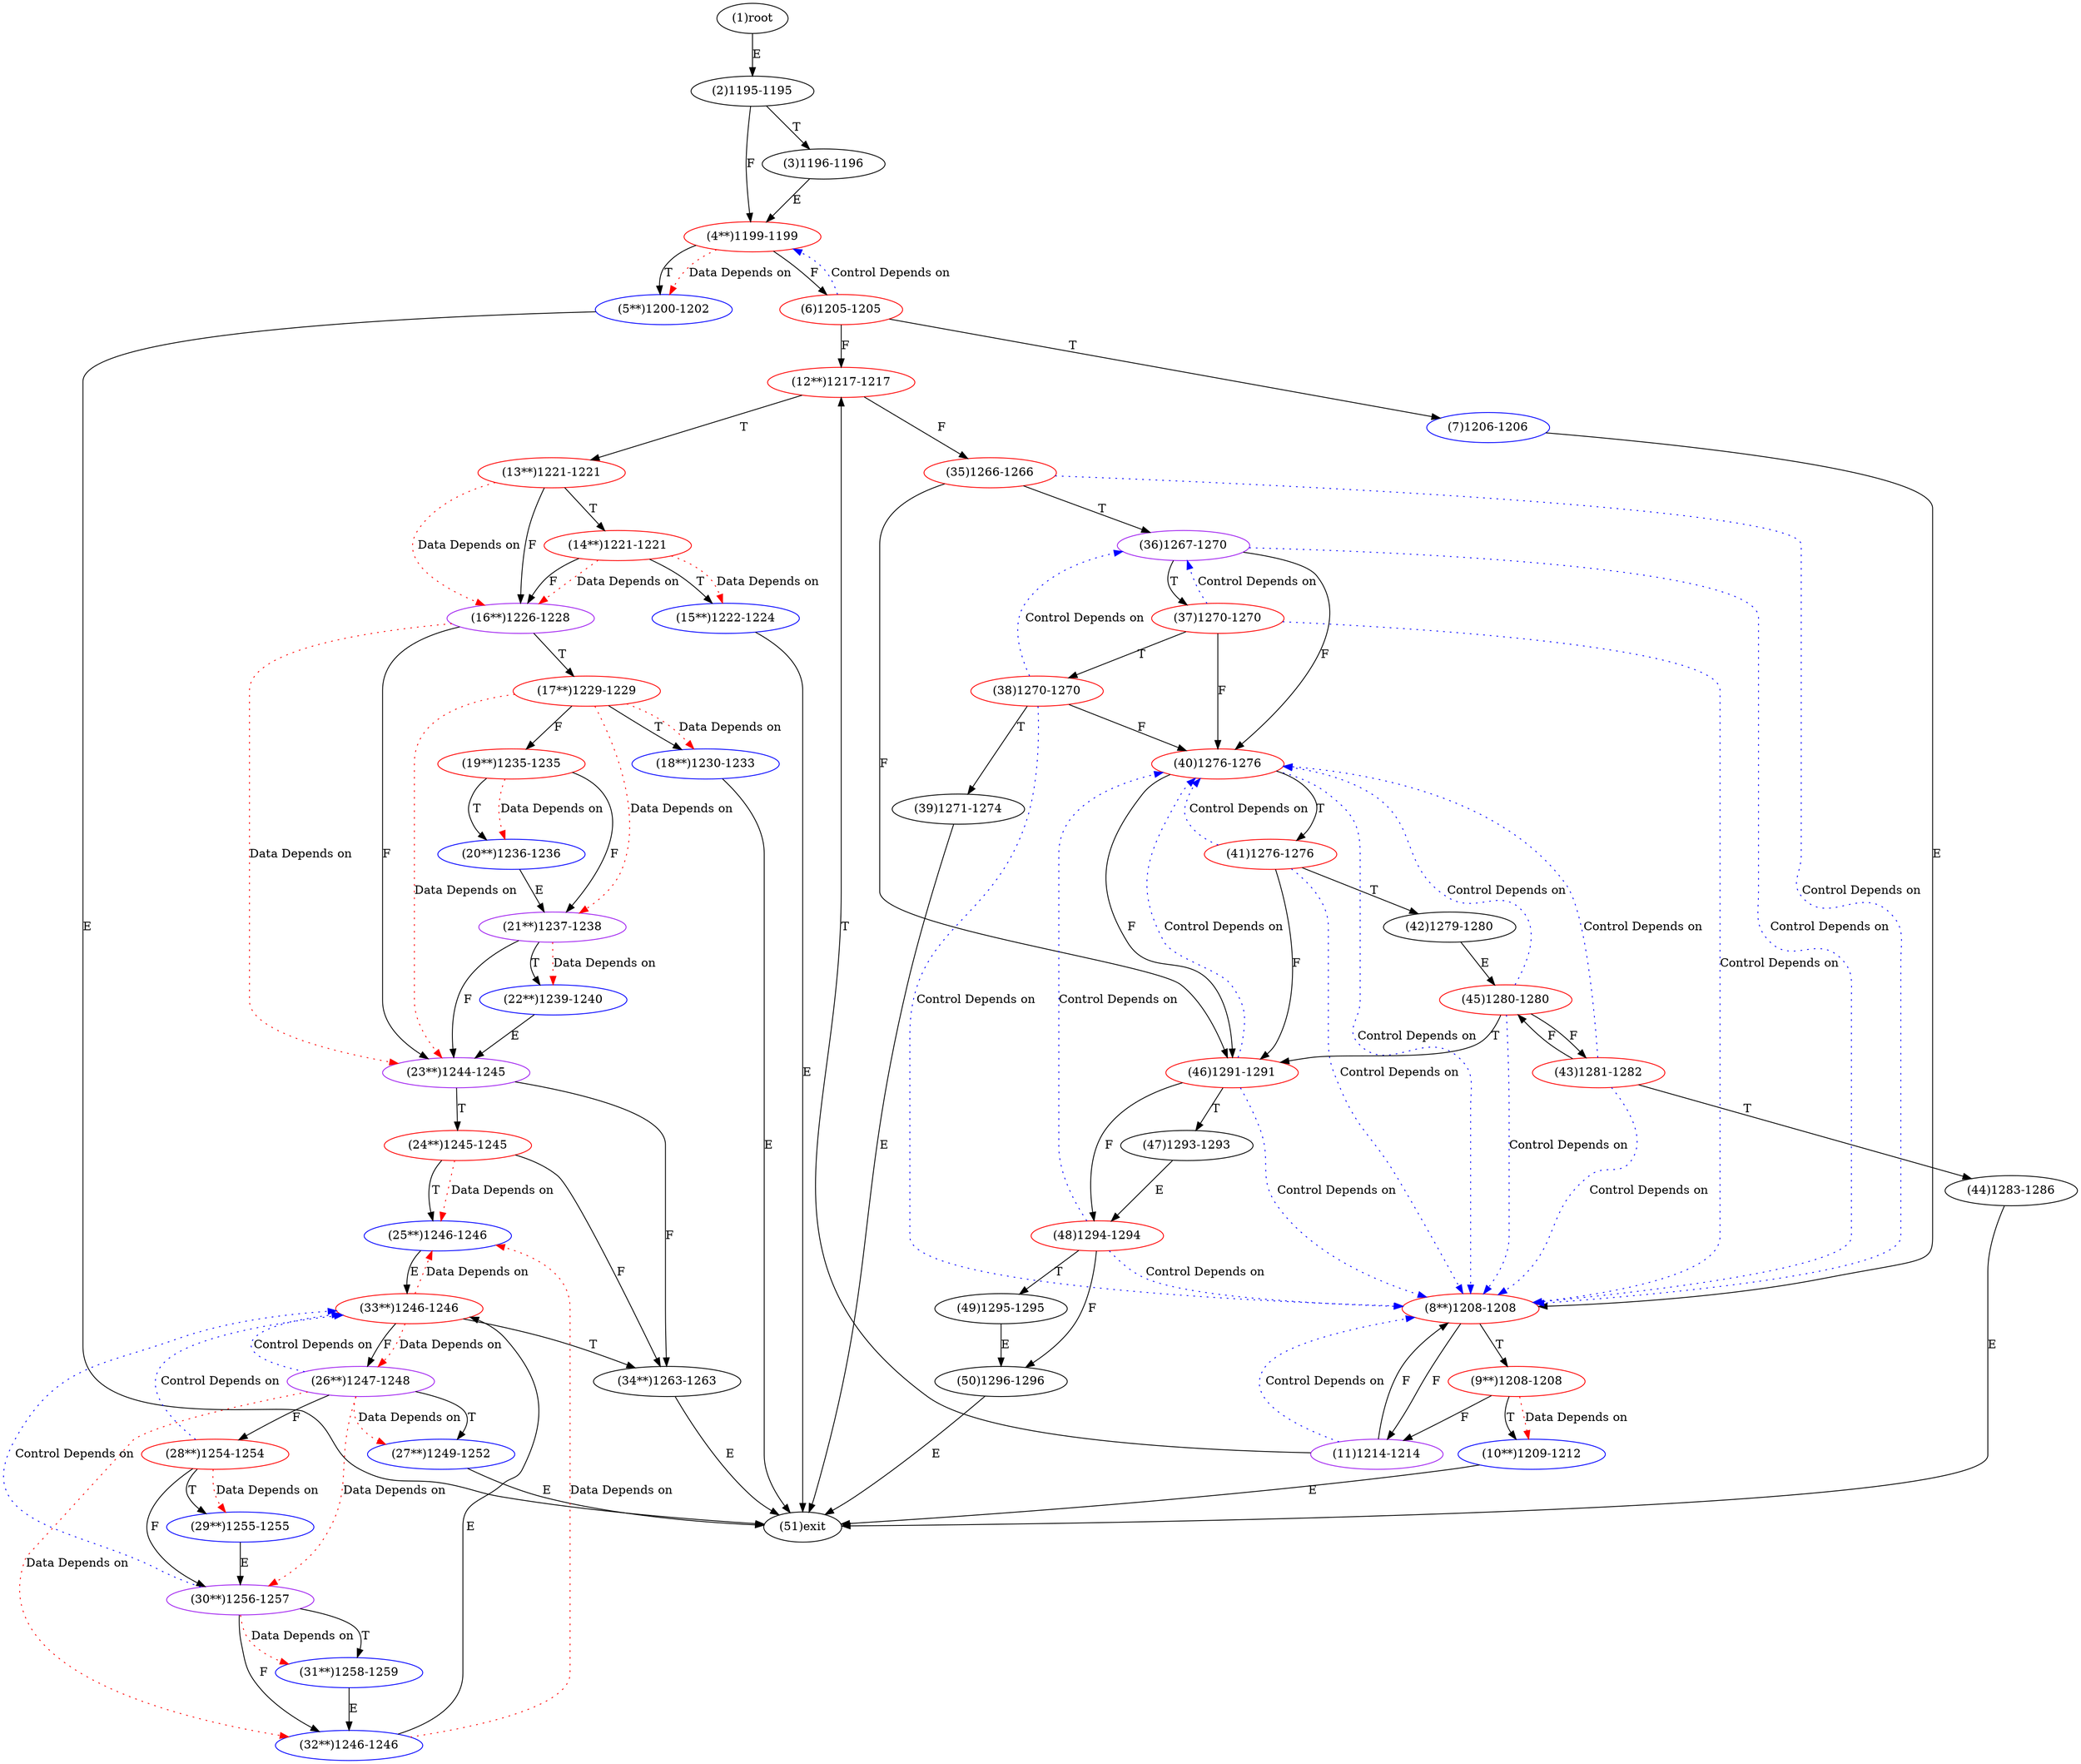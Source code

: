 digraph "" { 
1[ label="(1)root"];
2[ label="(2)1195-1195"];
3[ label="(3)1196-1196"];
4[ label="(4**)1199-1199",color=red];
5[ label="(5**)1200-1202",color=blue];
6[ label="(6)1205-1205",color=red];
7[ label="(7)1206-1206",color=blue];
8[ label="(8**)1208-1208",color=red];
9[ label="(9**)1208-1208",color=red];
10[ label="(10**)1209-1212",color=blue];
11[ label="(11)1214-1214",color=purple];
12[ label="(12**)1217-1217",color=red];
13[ label="(13**)1221-1221",color=red];
14[ label="(14**)1221-1221",color=red];
15[ label="(15**)1222-1224",color=blue];
17[ label="(17**)1229-1229",color=red];
16[ label="(16**)1226-1228",color=purple];
19[ label="(19**)1235-1235",color=red];
18[ label="(18**)1230-1233",color=blue];
21[ label="(21**)1237-1238",color=purple];
20[ label="(20**)1236-1236",color=blue];
23[ label="(23**)1244-1245",color=purple];
22[ label="(22**)1239-1240",color=blue];
25[ label="(25**)1246-1246",color=blue];
24[ label="(24**)1245-1245",color=red];
27[ label="(27**)1249-1252",color=blue];
26[ label="(26**)1247-1248",color=purple];
29[ label="(29**)1255-1255",color=blue];
28[ label="(28**)1254-1254",color=red];
31[ label="(31**)1258-1259",color=blue];
30[ label="(30**)1256-1257",color=purple];
34[ label="(34**)1263-1263"];
35[ label="(35)1266-1266",color=red];
32[ label="(32**)1246-1246",color=blue];
33[ label="(33**)1246-1246",color=red];
38[ label="(38)1270-1270",color=red];
39[ label="(39)1271-1274"];
36[ label="(36)1267-1270",color=purple];
37[ label="(37)1270-1270",color=red];
42[ label="(42)1279-1280"];
43[ label="(43)1281-1282",color=red];
40[ label="(40)1276-1276",color=red];
41[ label="(41)1276-1276",color=red];
46[ label="(46)1291-1291",color=red];
47[ label="(47)1293-1293"];
44[ label="(44)1283-1286"];
45[ label="(45)1280-1280",color=red];
51[ label="(51)exit"];
50[ label="(50)1296-1296"];
49[ label="(49)1295-1295"];
48[ label="(48)1294-1294",color=red];
1->2[ label="E"];
2->4[ label="F"];
2->3[ label="T"];
3->4[ label="E"];
4->6[ label="F"];
4->5[ label="T"];
5->51[ label="E"];
6->12[ label="F"];
6->7[ label="T"];
7->8[ label="E"];
8->11[ label="F"];
8->9[ label="T"];
9->11[ label="F"];
9->10[ label="T"];
10->51[ label="E"];
11->8[ label="F"];
11->12[ label="T"];
12->35[ label="F"];
12->13[ label="T"];
13->16[ label="F"];
13->14[ label="T"];
14->16[ label="F"];
14->15[ label="T"];
15->51[ label="E"];
16->23[ label="F"];
16->17[ label="T"];
17->19[ label="F"];
17->18[ label="T"];
18->51[ label="E"];
19->21[ label="F"];
19->20[ label="T"];
20->21[ label="E"];
21->23[ label="F"];
21->22[ label="T"];
22->23[ label="E"];
23->34[ label="F"];
23->24[ label="T"];
24->34[ label="F"];
24->25[ label="T"];
25->33[ label="E"];
26->28[ label="F"];
26->27[ label="T"];
27->51[ label="E"];
28->30[ label="F"];
28->29[ label="T"];
29->30[ label="E"];
30->32[ label="F"];
30->31[ label="T"];
31->32[ label="E"];
32->33[ label="E"];
33->26[ label="F"];
33->34[ label="T"];
34->51[ label="E"];
35->46[ label="F"];
35->36[ label="T"];
36->40[ label="F"];
36->37[ label="T"];
37->40[ label="F"];
37->38[ label="T"];
38->40[ label="F"];
38->39[ label="T"];
39->51[ label="E"];
40->46[ label="F"];
40->41[ label="T"];
41->46[ label="F"];
41->42[ label="T"];
42->45[ label="E"];
43->45[ label="F"];
43->44[ label="T"];
44->51[ label="E"];
45->43[ label="F"];
45->46[ label="T"];
46->48[ label="F"];
46->47[ label="T"];
47->48[ label="E"];
48->50[ label="F"];
48->49[ label="T"];
49->50[ label="E"];
50->51[ label="E"];
4->5[ color="red" label="Data Depends on" style = dotted ];
6->4[ color="blue" label="Control Depends on" style = dotted ];
9->10[ color="red" label="Data Depends on" style = dotted ];
11->8[ color="blue" label="Control Depends on" style = dotted ];
13->16[ color="red" label="Data Depends on" style = dotted ];
14->15[ color="red" label="Data Depends on" style = dotted ];
14->16[ color="red" label="Data Depends on" style = dotted ];
17->18[ color="red" label="Data Depends on" style = dotted ];
17->21[ color="red" label="Data Depends on" style = dotted ];
17->23[ color="red" label="Data Depends on" style = dotted ];
16->23[ color="red" label="Data Depends on" style = dotted ];
19->20[ color="red" label="Data Depends on" style = dotted ];
21->22[ color="red" label="Data Depends on" style = dotted ];
24->25[ color="red" label="Data Depends on" style = dotted ];
26->27[ color="red" label="Data Depends on" style = dotted ];
26->30[ color="red" label="Data Depends on" style = dotted ];
26->33[ color="blue" label="Control Depends on" style = dotted ];
26->32[ color="red" label="Data Depends on" style = dotted ];
28->29[ color="red" label="Data Depends on" style = dotted ];
28->33[ color="blue" label="Control Depends on" style = dotted ];
30->31[ color="red" label="Data Depends on" style = dotted ];
30->33[ color="blue" label="Control Depends on" style = dotted ];
35->8[ color="blue" label="Control Depends on" style = dotted ];
32->25[ color="red" label="Data Depends on" style = dotted ];
33->26[ color="red" label="Data Depends on" style = dotted ];
33->25[ color="red" label="Data Depends on" style = dotted ];
38->36[ color="blue" label="Control Depends on" style = dotted ];
38->8[ color="blue" label="Control Depends on" style = dotted ];
36->8[ color="blue" label="Control Depends on" style = dotted ];
37->36[ color="blue" label="Control Depends on" style = dotted ];
37->8[ color="blue" label="Control Depends on" style = dotted ];
43->8[ color="blue" label="Control Depends on" style = dotted ];
43->40[ color="blue" label="Control Depends on" style = dotted ];
40->8[ color="blue" label="Control Depends on" style = dotted ];
41->40[ color="blue" label="Control Depends on" style = dotted ];
41->8[ color="blue" label="Control Depends on" style = dotted ];
46->8[ color="blue" label="Control Depends on" style = dotted ];
46->40[ color="blue" label="Control Depends on" style = dotted ];
45->40[ color="blue" label="Control Depends on" style = dotted ];
45->8[ color="blue" label="Control Depends on" style = dotted ];
48->40[ color="blue" label="Control Depends on" style = dotted ];
48->8[ color="blue" label="Control Depends on" style = dotted ];
}